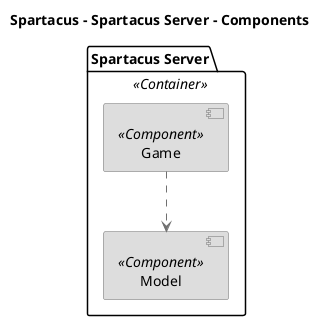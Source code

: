 @startuml(id=Model)
scale max 1748x1240
title Spartacus - Spartacus Server - Components

skinparam {
  shadowing false
  arrowColor #707070
  actorBorderColor #707070
  componentBorderColor #707070
  rectangleBorderColor #707070
  noteBackgroundColor #ffffff
  noteBorderColor #707070
}
package "Spartacus Server" <<Container>> {
  component "Game" <<Component>> as 14 #dddddd
  component "Model" <<Component>> as 10 #dddddd
}
14 .[#707070].> 10 
@enduml
